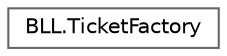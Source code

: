 digraph "Graphical Class Hierarchy"
{
 // LATEX_PDF_SIZE
  bgcolor="transparent";
  edge [fontname=Helvetica,fontsize=10,labelfontname=Helvetica,labelfontsize=10];
  node [fontname=Helvetica,fontsize=10,shape=box,height=0.2,width=0.4];
  rankdir="LR";
  Node0 [id="Node000000",label="BLL.TicketFactory",height=0.2,width=0.4,color="grey40", fillcolor="white", style="filled",URL="$class_b_l_l_1_1_ticket_factory.html",tooltip="Factory responsável pela criação de tickets seguindo o padrão Factory. Centraliza a lógica de criação..."];
}
